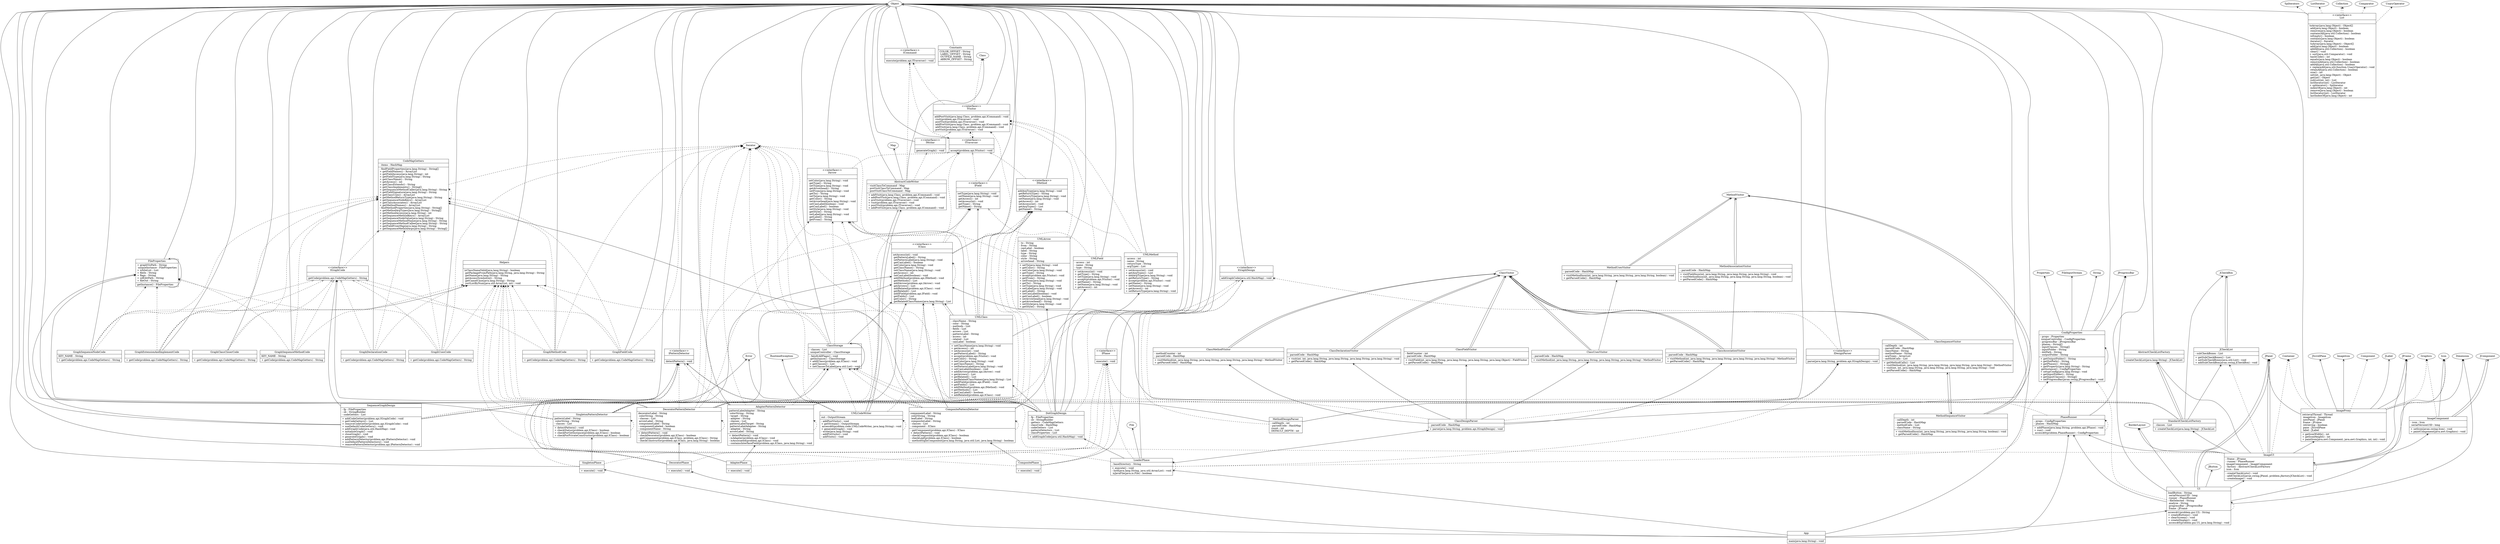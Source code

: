 digraph G{rankdir=BT;CodeMapGetters[ shape="record", color="", label="{CodeMapGetters|- items : HashMap\l|- findFieldProperties(java.lang.String) : String[]\l+ getFieldNames() : ArrayList\l+ getFieldAccess(java.lang.String) : int\l+ getFieldType(java.lang.String) : String\l+ getClassName() : String\l+ getAccess() : int\l+ getClassExtends() : String\l+ getClassImplements() : String[]\l+ getSequenceMethodCaller(java.lang.String) : String\l+ getFieldSignature(java.lang.String) : String\l+ getClassUses() : ArrayList\l+ getMethodReturnType(java.lang.String) : String\l+ getSequenceNodeKeys() : ArrayList\l+ getClassAssociates() : ArrayList\l+ getMethodNames() : ArrayList\l- findMethodProperties(java.lang.String) : String[]\l+ getMethodArgTypes(java.lang.String) : String[]\l+ getMethodAccess(java.lang.String) : int\l+ getSequenceMethodKeys() : ArrayList\l+ getSequenceNodeValue(java.lang.String) : String\l+ getSequenceMethodName(java.lang.String) : String\l+ getSequenceMethodCallee(java.lang.String) : String\l+ getFieldFromMap(java.lang.String) : String\l+ getSequenceMethodArgs(java.lang.String) : String[]\l}"];CodeMapGetters -> Object [arrowhead="onormal", style="solid", label="", color=""];CodeMapGetters -> CodeMapGetters [arrowhead="open", style="dashed", label="", color=""];CodeMapGetters -> Iterator [arrowhead="open", style="dashed", label="", color=""];IArrow[ shape="record", color="", label="{\<\<interface\>\>\nIArrow|| setColor(java.lang.String) : void\l getType() : String\l setType(java.lang.String) : void\l getArrowhead() : String\l setFrom(java.lang.String) : void\l getTo() : String\l setTo(java.lang.String) : void\l getColor() : String\l setArrowhead(java.lang.String) : void\l setCanLabel(boolean) : void\l getCanLabel() : boolean\l setStyle(java.lang.String) : void\l getStyle() : String\l setLabel(java.lang.String) : void\l getLabel() : String\l getFrom() : String\l}"];IArrow -> Object [arrowhead="onormal", style="solid", label="", color=""];IArrow -> ITraverser [arrowhead="onormal", style="dashed", label="", color=""];IClass[ shape="record", color="", label="{\<\<interface\>\>\nIClass|| setAccess(int) : void\l getPatternLabel() : String\l setPatternLabel(java.lang.String) : void\l getCanLabel() : boolean\l setColor(java.lang.String) : void\l getClassName() : String\l setClassName(java.lang.String) : void\l getAccess() : int\l setCanLabel(boolean) : void\l addIMethod(problem.api.IMethod) : void\l getMethods() : List\l addIArrow(problem.api.IArrow) : void\l getArrows() : List\l addRelated(problem.api.IClass) : void\l getRelated() : List\l addIField(problem.api.IField) : void\l getFields() : List\l getColor() : String\l getRelatedClassNames(java.lang.String) : List\l}"];IClass -> Object [arrowhead="onormal", style="solid", label="", color=""];IClass -> ITraverser [arrowhead="onormal", style="dashed", label="", color=""];IClass -> IMethod [arrowhead="open", style="dashed", label="", color=""];IClass -> IArrow [arrowhead="open", style="dashed", label="", color=""];IClass -> IClass [arrowhead="open", style="dashed", label="", color=""];IClass -> IField [arrowhead="open", style="dashed", label="", color=""];ICommand[ shape="record", color="", label="{\<\<interface\>\>\nICommand|| execute(problem.api.ITraverser) : void\l}"];ICommand -> Object [arrowhead="onormal", style="solid", label="", color=""];ICommand -> ITraverser [arrowhead="open", style="dashed", label="", color=""];IDesignParser[ shape="record", color="", label="{\<\<interface\>\>\nIDesignParser|| parse(java.lang.String,  problem.api.IGraphDesign) : void\l}"];IDesignParser -> Object [arrowhead="onormal", style="solid", label="", color=""];IDesignParser -> IGraphDesign [arrowhead="open", style="dashed", label="", color=""];IField[ shape="record", color="", label="{\<\<interface\>\>\nIField|| setType(java.lang.String) : void\l setName(java.lang.String) : void\l getAccess() : int\l setAccess(int) : void\l getType() : String\l getName() : String\l}"];IField -> Object [arrowhead="onormal", style="solid", label="", color=""];IField -> ITraverser [arrowhead="onormal", style="dashed", label="", color=""];IGraphCode[ shape="record", color="", label="{\<\<interface\>\>\nIGraphCode|| getCode(problem.api.CodeMapGetters) : String\l}"];IGraphCode -> Object [arrowhead="onormal", style="solid", label="", color=""];IGraphCode -> CodeMapGetters [arrowhead="open", style="dashed", label="", color=""];IGraphDesign[ shape="record", color="", label="{\<\<interface\>\>\nIGraphDesign|| addGraphCode(java.util.HashMap) : void\l}"];IGraphDesign -> Object [arrowhead="onormal", style="solid", label="", color=""];IMethod[ shape="record", color="", label="{\<\<interface\>\>\nIMethod|| addArgType(java.lang.String) : void\l getReturnType() : String\l setReturnType(java.lang.String) : void\l setName(java.lang.String) : void\l getAccess() : int\l setAccess(int) : void\l getArgTypes() : List\l getName() : String\l}"];IMethod -> Object [arrowhead="onormal", style="solid", label="", color=""];IMethod -> ITraverser [arrowhead="onormal", style="dashed", label="", color=""];IPatternDetector[ shape="record", color="", label="{\<\<interface\>\>\nIPatternDetector|| detectPattern() : void\l}"];IPatternDetector -> Object [arrowhead="onormal", style="solid", label="", color=""];IPhase[ shape="record", color="", label="{\<\<interface\>\>\nIPhase|| execute() : void\l}"];IPhase -> Object [arrowhead="onormal", style="solid", label="", color=""];ITraverser[ shape="record", color="", label="{\<\<interface\>\>\nITraverser|| accept(problem.api.IVisitor) : void\l}"];ITraverser -> Object [arrowhead="onormal", style="solid", label="", color=""];ITraverser -> IVisitor [arrowhead="open", style="dashed", label="", color=""];IVisitor[ shape="record", color="", label="{\<\<interface\>\>\nIVisitor|| addPostVisit(java.lang.Class,  problem.api.ICommand) : void\l visit(problem.api.ITraverser) : void\l postVisit(problem.api.ITraverser) : void\l addPreVisit(java.lang.Class,  problem.api.ICommand) : void\l addVisit(java.lang.Class,  problem.api.ICommand) : void\l preVisit(problem.api.ITraverser) : void\l}"];IVisitor -> Object [arrowhead="onormal", style="solid", label="", color=""];IVisitor -> Class [arrowhead="open", style="dashed", label="", color=""];IVisitor -> ICommand [arrowhead="open", style="dashed", label="", color=""];IVisitor -> ITraverser [arrowhead="open", style="dashed", label="", color=""];IWriter[ shape="record", color="", label="{\<\<interface\>\>\nIWriter|| generateGraph() : void\l}"];IWriter -> Object [arrowhead="onormal", style="solid", label="", color=""];IWriter -> IVisitor [arrowhead="onormal", style="dashed", label="", color=""];App[ shape="record", color="", label="{App|| main(java.lang.String) : void\l}"];App -> Object [arrowhead="onormal", style="solid", label="", color=""];App -> UI [arrowhead="open", style="solid", label="", color=""];App -> PhaseRunner [arrowhead="open", style="solid", label="", color=""];App -> DecoratorPhase [arrowhead="open", style="solid", label="", color=""];App -> LoaderPhase [arrowhead="open", style="solid", label="", color=""];App -> SingletonPhase [arrowhead="open", style="solid", label="", color=""];ClassDesignParser[ shape="record", color="", label="{ClassDesignParser|- parsedCode : HashMap\l|+ parse(java.lang.String,  problem.api.IGraphDesign) : void\l}"];ClassDesignParser -> Object [arrowhead="onormal", style="solid", label="", color=""];ClassDesignParser -> IDesignParser [arrowhead="onormal", style="dashed", label="", color=""];ClassDesignParser -> ClassUsesVisitor [arrowhead="open", style="solid", label="", color=""];ClassDesignParser -> ClassMethodVisitor [arrowhead="open", style="solid", label="", color=""];ClassDesignParser -> ClassDeclarationVisitor [arrowhead="open", style="solid", label="", color=""];ClassDesignParser -> ClassAssociationVisitor [arrowhead="open", style="solid", label="", color=""];ClassDesignParser -> ClassFieldVisitor [arrowhead="open", style="solid", label="", color=""];ClassDesignParser -> IGraphDesign [arrowhead="open", style="dashed", label="", color=""];ClassStorage[ shape="record", color="", label="{ClassStorage|- classes : List\l uniqueController : ClassStorage\l|- falsifyAllFlags() : void\l getInstance() : ClassStorage\l+ addIClass(problem.api.IClass) : void\l+ getClasses() : List\l+ setClassesToLabel(java.util.List) : void\l}"];ClassStorage -> Object [arrowhead="onormal", style="solid", label="", color=""];ClassStorage -> ClassStorage [arrowhead="open", style="solid", label="", color=""];ClassStorage -> IClass [arrowhead="open", style="solid", label="", color=""];ClassStorage -> IArrow [arrowhead="open", style="dashed", label="", color=""];ClassStorage -> Helpers [arrowhead="open", style="dashed", label="", color=""];ClassStorage -> Iterator [arrowhead="open", style="dashed", label="", color=""];AbstractCodeWriter[ shape="record", color="", label="{AbstractCodeWriter|- visitClassToCommand : Map\l- preVisitClassToCommand : Map\l- postVisitClassToCommand : Map\l|+ addVisit(java.lang.Class,  problem.api.ICommand) : void\l+ addPostVisit(java.lang.Class,  problem.api.ICommand) : void\l+ preVisit(problem.api.ITraverser) : void\l+ visit(problem.api.ITraverser) : void\l+ postVisit(problem.api.ITraverser) : void\l+ addPreVisit(java.lang.Class,  problem.api.ICommand) : void\l}"];AbstractCodeWriter -> Object [arrowhead="onormal", style="solid", label="", color=""];AbstractCodeWriter -> IWriter [arrowhead="onormal", style="dashed", label="", color=""];AbstractCodeWriter -> Map [arrowhead="open", style="solid", label="", color=""];AbstractCodeWriter -> Class [arrowhead="open", style="solid", label="", color=""];AbstractCodeWriter -> ICommand [arrowhead="open", style="dashed", label="", color=""];AbstractCodeWriter -> ITraverser [arrowhead="open", style="dashed", label="", color=""];GraphClassCloserCode[ shape="record", color="", label="{GraphClassCloserCode||+ getCode(problem.api.CodeMapGetters) : String\l}"];GraphClassCloserCode -> Object [arrowhead="onormal", style="solid", label="", color=""];GraphClassCloserCode -> IGraphCode [arrowhead="onormal", style="dashed", label="", color=""];GraphClassCloserCode -> CodeMapGetters [arrowhead="open", style="dashed", label="", color=""];GraphDeclarationCode[ shape="record", color="", label="{GraphDeclarationCode||+ getCode(problem.api.CodeMapGetters) : String\l}"];GraphDeclarationCode -> Object [arrowhead="onormal", style="solid", label="", color=""];GraphDeclarationCode -> IGraphCode [arrowhead="onormal", style="dashed", label="", color=""];GraphDeclarationCode -> CodeMapGetters [arrowhead="open", style="dashed", label="", color=""];GraphDeclarationCode -> Helpers [arrowhead="open", style="dashed", label="", color=""];GraphExtensionAndImplementCode[ shape="record", color="", label="{GraphExtensionAndImplementCode||+ getCode(problem.api.CodeMapGetters) : String\l}"];GraphExtensionAndImplementCode -> Object [arrowhead="onormal", style="solid", label="", color=""];GraphExtensionAndImplementCode -> IGraphCode [arrowhead="onormal", style="dashed", label="", color=""];GraphExtensionAndImplementCode -> CodeMapGetters [arrowhead="open", style="dashed", label="", color=""];GraphExtensionAndImplementCode -> FileProperties [arrowhead="open", style="dashed", label="", color=""];GraphExtensionAndImplementCode -> Helpers [arrowhead="open", style="dashed", label="", color=""];GraphFieldCode[ shape="record", color="", label="{GraphFieldCode||+ getCode(problem.api.CodeMapGetters) : String\l}"];GraphFieldCode -> Object [arrowhead="onormal", style="solid", label="", color=""];GraphFieldCode -> IGraphCode [arrowhead="onormal", style="dashed", label="", color=""];GraphFieldCode -> CodeMapGetters [arrowhead="open", style="dashed", label="", color=""];GraphFieldCode -> Helpers [arrowhead="open", style="dashed", label="", color=""];GraphFieldCode -> Iterator [arrowhead="open", style="dashed", label="", color=""];GraphMethodCode[ shape="record", color="", label="{GraphMethodCode||+ getCode(problem.api.CodeMapGetters) : String\l}"];GraphMethodCode -> Object [arrowhead="onormal", style="solid", label="", color=""];GraphMethodCode -> IGraphCode [arrowhead="onormal", style="dashed", label="", color=""];GraphMethodCode -> CodeMapGetters [arrowhead="open", style="dashed", label="", color=""];GraphMethodCode -> Helpers [arrowhead="open", style="dashed", label="", color=""];GraphMethodCode -> Iterator [arrowhead="open", style="dashed", label="", color=""];GraphSequenceMethodCode[ shape="record", color="", label="{GraphSequenceMethodCode| KEY_NAME : String\l|+ getCode(problem.api.CodeMapGetters) : String\l}"];GraphSequenceMethodCode -> Object [arrowhead="onormal", style="solid", label="", color=""];GraphSequenceMethodCode -> IGraphCode [arrowhead="onormal", style="dashed", label="", color=""];GraphSequenceMethodCode -> CodeMapGetters [arrowhead="open", style="dashed", label="", color=""];GraphSequenceMethodCode -> FileProperties [arrowhead="open", style="dashed", label="", color=""];GraphSequenceMethodCode -> Helpers [arrowhead="open", style="dashed", label="", color=""];GraphSequenceNodeCode[ shape="record", color="", label="{GraphSequenceNodeCode| KEY_NAME : String\l|+ getCode(problem.api.CodeMapGetters) : String\l}"];GraphSequenceNodeCode -> Object [arrowhead="onormal", style="solid", label="", color=""];GraphSequenceNodeCode -> IGraphCode [arrowhead="onormal", style="dashed", label="", color=""];GraphSequenceNodeCode -> CodeMapGetters [arrowhead="open", style="dashed", label="", color=""];GraphSequenceNodeCode -> FileProperties [arrowhead="open", style="dashed", label="", color=""];GraphSequenceNodeCode -> Helpers [arrowhead="open", style="dashed", label="", color=""];GraphUsesCode[ shape="record", color="", label="{GraphUsesCode||+ getCode(problem.api.CodeMapGetters) : String\l}"];GraphUsesCode -> Object [arrowhead="onormal", style="solid", label="", color=""];GraphUsesCode -> IGraphCode [arrowhead="onormal", style="dashed", label="", color=""];GraphUsesCode -> CodeMapGetters [arrowhead="open", style="dashed", label="", color=""];GraphUsesCode -> FileProperties [arrowhead="open", style="dashed", label="", color=""];GraphUsesCode -> Helpers [arrowhead="open", style="dashed", label="", color=""];GraphUsesCode -> Iterator [arrowhead="open", style="dashed", label="", color=""];UMLCodeWriter[ shape="record", color="", label="{UMLCodeWriter| out : OutputStream\l|- addPostVisits() : void\l+ getStream() : OutputStream\l access$0(problem.code.UMLCodeWriter,  java.lang.String) : void\l+ generateGraph() : void\l- write(java.lang.String) : void\l- addPreVisits() : void\l- addVisits() : void\l}"];UMLCodeWriter -> AbstractCodeWriter [arrowhead="onormal", style="solid", label="", color=""];UMLCodeWriter -> AbstractCodeWriter [arrowhead="open", style="solid", label="", color=""];UMLCodeWriter -> RuntimeException [arrowhead="open", style="solid", label="", color=""];UMLCodeWriter -> UMLCodeWriter [arrowhead="open", style="dashed", label="", color=""];UMLCodeWriter -> ClassStorage [arrowhead="open", style="dashed", label="", color=""];UMLCodeWriter -> IClass [arrowhead="open", style="dashed", label="", color=""];UMLCodeWriter -> Iterator [arrowhead="open", style="dashed", label="", color=""];ConfigProperties[ shape="record", color="", label="{ConfigProperties|- props : Properties\l uniqueController : ConfigProperties\l- progressBar : JProgressBar\l- phases : String[]\l- inputClasses : String[]\l- inputFolder : String\l- dotPath : String\l- outputFolder : String\l|+ getOutputFolder() : String\l+ getDotPath() : String\l+ getPhases() : String[]\l+ getProperty(java.lang.String) : String\l getInstance() : ConfigProperties\l+ setupConfig(java.lang.String) : void\l+ getInputFolder() : String\l+ getInputClasses() : String[]\l+ setProgressBar(javax.swing.JProgressBar) : void\l}"];ConfigProperties -> Object [arrowhead="onormal", style="solid", label="", color=""];ConfigProperties -> String[] [arrowhead="open", style="solid", label="", color=""];ConfigProperties -> Properties [arrowhead="open", style="solid", label="", color=""];ConfigProperties -> ConfigProperties [arrowhead="open", style="solid", label="", color=""];ConfigProperties -> FileInputStream [arrowhead="open", style="solid", label="", color=""];ConfigProperties -> JProgressBar [arrowhead="open", style="solid", label="", color=""];Constants[ shape="record", color="", label="{Constants| COLOR_OFFSET : String\l LABEL_OFFSET : String\l OUTFILE_NAME : String\l ARROW_OFFSET : String\l|}"];Constants -> Object [arrowhead="onormal", style="solid", label="", color=""];DotGraphDesign[ shape="record", color="", label="{DotGraphDesign|- fp : FileProperties\l- sb : StringBuilder\l- getters : CodeMapGetters\l- classCode : HashMap\l- codeGetters : List\l- patternDetectors : List\l- classProperties : List\l|+ addGraphCode(java.util.HashMap) : void\l}"];DotGraphDesign -> Object [arrowhead="onormal", style="solid", label="", color=""];DotGraphDesign -> IGraphDesign [arrowhead="onormal", style="dashed", label="", color=""];DotGraphDesign -> UMLArrow [arrowhead="open", style="solid", label="", color=""];DotGraphDesign -> CodeMapGetters [arrowhead="open", style="solid", label="", color=""];DotGraphDesign -> FileProperties [arrowhead="open", style="solid", label="", color=""];DotGraphDesign -> UMLMethod [arrowhead="open", style="solid", label="", color=""];DotGraphDesign -> UMLField [arrowhead="open", style="solid", label="", color=""];DotGraphDesign -> UMLClass [arrowhead="open", style="solid", label="", color=""];DotGraphDesign -> IGraphCode [arrowhead="open", style="solid", label="", color=""];DotGraphDesign -> IPatternDetector [arrowhead="open", style="solid", label="", color=""];DotGraphDesign -> IMethod [arrowhead="open", style="dashed", label="", color=""];DotGraphDesign -> Helpers [arrowhead="open", style="dashed", label="", color=""];DotGraphDesign -> ClassStorage [arrowhead="open", style="dashed", label="", color=""];DotGraphDesign -> IClass [arrowhead="open", style="dashed", label="", color=""];DotGraphDesign -> Iterator [arrowhead="open", style="dashed", label="", color=""];FileProperties[ shape="record", color="", label="{FileProperties|+ graphVizPath : String\l uniqueInstance : FileProperties\l+ whiteList : List\l+ fileIn : String\l+ flags : String\l+ sdEditPath : String\l+ fileOut : String\l| getInstance() : FileProperties\l}"];FileProperties -> Object [arrowhead="onormal", style="solid", label="", color=""];FileProperties -> FileProperties [arrowhead="open", style="solid", label="", color=""];UMLArrow[ shape="record", color="", label="{UMLArrow|- to : String\l- from : String\l- canLabel : boolean\l- label : String\l- type : String\l- color : String\l- style : String\l- arrowhead : String\l|+ setTo(java.lang.String) : void\l+ getColor() : String\l+ setColor(java.lang.String) : void\l+ getType() : String\l+ accept(problem.api.IVisitor) : void\l+ getFrom() : String\l+ setFrom(java.lang.String) : void\l+ getTo() : String\l+ setType(java.lang.String) : void\l+ setLabel(java.lang.String) : void\l+ getLabel() : String\l+ setCanLabel(boolean) : void\l+ getCanLabel() : boolean\l+ setArrowhead(java.lang.String) : void\l+ getArrowhead() : String\l+ setStyle(java.lang.String) : void\l+ getStyle() : String\l}"];UMLArrow -> Object [arrowhead="onormal", style="solid", label="", color=""];UMLArrow -> IArrow [arrowhead="onormal", style="dashed", label="", color=""];UMLArrow -> IVisitor [arrowhead="open", style="dashed", label="", color=""];UMLClass[ shape="record", color="", label="{UMLClass|- className : String\l- color : String\l- methods : List\l- fields : List\l- arrows : List\l- patternLabel : String\l- access : int\l- related : List\l- canLabel : boolean\l|+ setClassName(java.lang.String) : void\l+ getAccess() : int\l+ setAccess(int) : void\l+ getPatternLabel() : String\l+ accept(problem.api.IVisitor) : void\l+ getColor() : String\l+ setColor(java.lang.String) : void\l+ getClassName() : String\l+ setPatternLabel(java.lang.String) : void\l+ setCanLabel(boolean) : void\l+ addIArrow(problem.api.IArrow) : void\l+ getArrows() : List\l+ getRelated() : List\l+ getRelatedClassNames(java.lang.String) : List\l+ addIField(problem.api.IField) : void\l+ getFields() : List\l+ addIMethod(problem.api.IMethod) : void\l+ getMethods() : List\l+ getCanLabel() : boolean\l+ addRelated(problem.api.IClass) : void\l}"];UMLClass -> Object [arrowhead="onormal", style="solid", label="", color=""];UMLClass -> IClass [arrowhead="onormal", style="dashed", label="", color=""];UMLClass -> IMethod [arrowhead="open", style="solid", label="", color=""];UMLClass -> IField [arrowhead="open", style="solid", label="", color=""];UMLClass -> IArrow [arrowhead="open", style="solid", label="", color=""];UMLClass -> IClass [arrowhead="open", style="solid", label="", color=""];UMLClass -> IVisitor [arrowhead="open", style="dashed", label="", color=""];UMLClass -> Iterator [arrowhead="open", style="dashed", label="", color=""];UMLField[ shape="record", color="", label="{UMLField|- access : int\l- name : String\l- type : String\l|+ setAccess(int) : void\l+ getType() : String\l+ setType(java.lang.String) : void\l+ accept(problem.api.IVisitor) : void\l+ getName() : String\l+ setName(java.lang.String) : void\l+ getAccess() : int\l}"];UMLField -> Object [arrowhead="onormal", style="solid", label="", color=""];UMLField -> IField [arrowhead="onormal", style="dashed", label="", color=""];UMLField -> IVisitor [arrowhead="open", style="dashed", label="", color=""];UMLMethod[ shape="record", color="", label="{UMLMethod|- access : int\l- name : String\l- returnType : String\l- argTypes : List\l|+ setAccess(int) : void\l+ getArgTypes() : List\l+ addArgType(java.lang.String) : void\l+ getReturnType() : String\l+ accept(problem.api.IVisitor) : void\l+ getName() : String\l+ setName(java.lang.String) : void\l+ getAccess() : int\l+ setReturnType(java.lang.String) : void\l}"];UMLMethod -> Object [arrowhead="onormal", style="solid", label="", color=""];UMLMethod -> IMethod [arrowhead="onormal", style="dashed", label="", color=""];UMLMethod -> IVisitor [arrowhead="open", style="dashed", label="", color=""];ImageUI[ shape="record", color="", label="{ImageUI|- frame : JFrame\l- runner : PhaseRunner\l imageComponent : ImageComponent\l- factory : AbstractCheckListFactory\l icon : Icon\l|- createCheckLists() : void\l- addCheckList(javax.swing.JPanel,  problem.jfactory.JCheckList) : void\l- createImage() : void\l}"];ImageUI -> JPanel [arrowhead="onormal", style="solid", label="", color=""];ImageUI -> Icon [arrowhead="open", style="solid", label="", color=""];ImageUI -> JFrame [arrowhead="open", style="solid", label="", color=""];ImageUI -> ImageComponent [arrowhead="open", style="solid", label="", color=""];ImageUI -> BorderLayout [arrowhead="open", style="solid", label="", color=""];ImageUI -> JPanel [arrowhead="open", style="solid", label="", color=""];ImageUI -> PhaseRunner [arrowhead="open", style="solid", label="", color=""];ImageUI -> ImageProxy [arrowhead="open", style="solid", label="", color=""];ImageUI -> StandardCheckListFactory [arrowhead="open", style="solid", label="", color=""];ImageUI -> AbstractCheckListFactory [arrowhead="open", style="solid", label="", color=""];ImageUI -> JCheckList [arrowhead="open", style="dashed", label="", color=""];ImageUI -> ImageUI [arrowhead="open", style="dashed", label="", color=""];ImageUI -> Container [arrowhead="open", style="dashed", label="", color=""];ImageUI -> Iterator [arrowhead="open", style="dashed", label="", color=""];UI[ shape="record", color="", label="{UI| loadButton : String\l serialVersionUID : long\l runner : PhaseRunner\l- fileSelected : String\l analyze : String\l progressBar : JProgressBar\l frame : JFrame\l| access$1(problem.gui.UI) : String\l+ createButtons() : void\l+ clearScreen() : void\l+ createDisplay() : void\l access$0(problem.gui.UI,  java.lang.String) : void\l}"];UI -> JPanel [arrowhead="onormal", style="solid", label="", color=""];UI -> JButton [arrowhead="open", style="solid", label="", color=""];UI -> JFrame [arrowhead="open", style="solid", label="", color=""];UI -> BorderLayout [arrowhead="open", style="solid", label="", color=""];UI -> JPanel [arrowhead="open", style="solid", label="", color=""];UI -> JProgressBar [arrowhead="open", style="solid", label="", color=""];UI -> Dimension [arrowhead="open", style="solid", label="", color=""];UI -> PhaseRunner [arrowhead="open", style="solid", label="", color=""];UI -> ImageUI [arrowhead="open", style="solid", label="", color=""];UI -> UI [arrowhead="open", style="dashed", label="", color=""];UI -> ConfigProperties [arrowhead="open", style="dashed", label="", color=""];Helpers[ shape="record", color="", label="{Helpers|| isClassNameValid(java.lang.String) : boolean\l getPackageFromPath(java.lang.String,  java.lang.String) : String\l getName(java.lang.String) : String\l getAccessSymbol(int) : String\l getCamelCase(java.lang.String) : String\l sortListByNum(java.util.ArrayList,  int) : void\l}"];Helpers -> Object [arrowhead="onormal", style="solid", label="", color=""];ImageComponent[ shape="record", color="", label="{ImageComponent|- icon : Icon\l serialVersionUID : long\l|+ setIcon(javax.swing.Icon) : void\l+ paintComponent(java.awt.Graphics) : void\l}"];ImageComponent -> JComponent [arrowhead="onormal", style="solid", label="", color=""];ImageComponent -> JComponent [arrowhead="open", style="solid", label="", color=""];ImageComponent -> Icon [arrowhead="open", style="solid", label="", color=""];ImageComponent -> Graphics [arrowhead="open", style="dashed", label="", color=""];ImageProxy[ shape="record", color="", label="{ImageProxy| retrievalThread : Thread\l imageIcon : ImageIcon\l newPanel : JPanel\l frame : JFrame\l retrieving : boolean\l pane : JScrollPane\l label : JLabel\l|+ getIconWidth() : int\l+ getIconHeight() : int\l+ paintIcon(java.awt.Component,  java.awt.Graphics,  int,  int) : void\l}"];ImageProxy -> Object [arrowhead="onormal", style="solid", label="", color=""];ImageProxy -> Icon [arrowhead="onormal", style="dashed", label="", color=""];ImageProxy -> JLabel [arrowhead="open", style="solid", label="", color=""];ImageProxy -> JPanel [arrowhead="open", style="solid", label="", color=""];ImageProxy -> JFrame [arrowhead="open", style="solid", label="", color=""];ImageProxy -> JScrollPane [arrowhead="open", style="solid", label="", color=""];ImageProxy -> Dimension [arrowhead="open", style="solid", label="", color=""];ImageProxy -> ImageIcon [arrowhead="open", style="solid", label="", color=""];ImageProxy -> Component [arrowhead="open", style="dashed", label="", color=""];ImageProxy -> Graphics [arrowhead="open", style="dashed", label="", color=""];ImageProxy -> Container [arrowhead="open", style="dashed", label="", color=""];AbstractCheckListFactory[ shape="record", color="", label="{AbstractCheckListFactory|| createCheckList(java.lang.String) : JCheckList\l}"];AbstractCheckListFactory -> Object [arrowhead="onormal", style="solid", label="", color=""];JCheckList[ shape="record", color="", label="{JCheckList|- subCheckBoxes : List\l|+ getSubCheckBoxes() : List\l+ setSubCheckBoxes(java.util.List) : void\l+ addSubCheckBox(javax.swing.JCheckBox) : void\l}"];JCheckList -> JCheckBox [arrowhead="onormal", style="solid", label="", color=""];JCheckList -> JCheckBox [arrowhead="open", style="solid", label="", color=""];StandardCheckListFactory[ shape="record", color="", label="{StandardCheckListFactory|- classes : List\l|+ createCheckList(java.lang.String) : JCheckList\l}"];StandardCheckListFactory -> AbstractCheckListFactory [arrowhead="onormal", style="solid", label="", color=""];StandardCheckListFactory -> JCheckBox [arrowhead="open", style="solid", label="", color=""];StandardCheckListFactory -> AbstractCheckListFactory [arrowhead="open", style="solid", label="", color=""];StandardCheckListFactory -> JCheckList [arrowhead="open", style="solid", label="", color=""];StandardCheckListFactory -> IClass [arrowhead="open", style="solid", label="", color=""];StandardCheckListFactory -> ClassStorage [arrowhead="open", style="dashed", label="", color=""];StandardCheckListFactory -> Helpers [arrowhead="open", style="dashed", label="", color=""];StandardCheckListFactory -> Iterator [arrowhead="open", style="dashed", label="", color=""];MethodDesignParser[ shape="record", color="", label="{MethodDesignParser|- callDepth : int\l- parsedCode : HashMap\l count : int\l DEFAULT_DEPTH : int\l|+ parse(java.lang.String,  problem.api.IGraphDesign) : void\l+ getParsedCode() : HashMap\l <clinit>() : void\l}"];MethodDesignParser -> Object [arrowhead="onormal", style="solid", label="", color=""];MethodDesignParser -> IDesignParser [arrowhead="onormal", style="dashed", label="", color=""];MethodDesignParser -> Error [arrowhead="open", style="solid", label="", color=""];MethodDesignParser -> IGraphDesign [arrowhead="open", style="dashed", label="", color=""];AdapterPatternDetector[ shape="record", color="", label="{AdapterPatternDetector| patternLabelAdapter : String\l colorString : String\l- target : String\l- adapter : String\l- classes : List\l patternLabelTarget : String\l patternLabelAdaptee : String\l- adaptee : String\l arrowLabel : String\l|+ detectPattern() : void\l- isAdapter(problem.api.IClass) : void\l- isAssociated(problem.api.IClass) : void\l- containsInterfaceField(problem.api.IClass,  java.lang.String) : void\l}"];AdapterPatternDetector -> Object [arrowhead="onormal", style="solid", label="", color=""];AdapterPatternDetector -> IPatternDetector [arrowhead="onormal", style="dashed", label="", color=""];AdapterPatternDetector -> IClass [arrowhead="open", style="solid", label="", color=""];AdapterPatternDetector -> IArrow [arrowhead="open", style="dashed", label="", color=""];AdapterPatternDetector -> IField [arrowhead="open", style="dashed", label="", color=""];AdapterPatternDetector -> AdapterPatternDetector [arrowhead="open", style="dashed", label="", color=""];AdapterPatternDetector -> Helpers [arrowhead="open", style="dashed", label="", color=""];AdapterPatternDetector -> ClassStorage [arrowhead="open", style="dashed", label="", color=""];AdapterPatternDetector -> Iterator [arrowhead="open", style="dashed", label="", color=""];CompositePatternDetector[ shape="record", color="", label="{CompositePatternDetector| componentLabel : String\l colorString : String\l leafLabel : String\l compositeLabel : String\l- classes : List\l- component : IClass\l|- getComponent(problem.api.IClass) : IClass\l+ detectPattern() : void\l- checkComposite(problem.api.IClass) : boolean\l- checkLeaf(problem.api.IClass) : boolean\l- methodSigInComponent(java.lang.String,  java.util.List,  java.lang.String) : boolean\l}"];CompositePatternDetector -> Object [arrowhead="onormal", style="solid", label="", color=""];CompositePatternDetector -> IPatternDetector [arrowhead="onormal", style="dashed", label="", color=""];CompositePatternDetector -> IClass [arrowhead="open", style="solid", label="", color=""];CompositePatternDetector -> Helpers [arrowhead="open", style="dashed", label="", color=""];CompositePatternDetector -> IMethod [arrowhead="open", style="dashed", label="", color=""];CompositePatternDetector -> ClassStorage [arrowhead="open", style="dashed", label="", color=""];CompositePatternDetector -> CompositePatternDetector [arrowhead="open", style="dashed", label="", color=""];CompositePatternDetector -> Iterator [arrowhead="open", style="dashed", label="", color=""];DecoratorPatternDetector[ shape="record", color="", label="{DecoratorPatternDetector| decoratorLabel : String\l colorString : String\l- classes : List\l arrowLabel : String\l componentLabel : String\l- componentLabeled : boolean\l- componentName : String\l|+ detectPattern() : void\l- checkDecorator(problem.api.IClass) : boolean\l- getComponent(problem.api.IClass,  problem.api.IClass) : String\l- checkConstructor(problem.api.IClass,  java.lang.String) : boolean\l}"];DecoratorPatternDetector -> Object [arrowhead="onormal", style="solid", label="", color=""];DecoratorPatternDetector -> IPatternDetector [arrowhead="onormal", style="dashed", label="", color=""];DecoratorPatternDetector -> IClass [arrowhead="open", style="solid", label="", color=""];DecoratorPatternDetector -> IArrow [arrowhead="open", style="dashed", label="", color=""];DecoratorPatternDetector -> Helpers [arrowhead="open", style="dashed", label="", color=""];DecoratorPatternDetector -> IMethod [arrowhead="open", style="dashed", label="", color=""];DecoratorPatternDetector -> DecoratorPatternDetector [arrowhead="open", style="dashed", label="", color=""];DecoratorPatternDetector -> ClassStorage [arrowhead="open", style="dashed", label="", color=""];DecoratorPatternDetector -> Iterator [arrowhead="open", style="dashed", label="", color=""];SingletonPatternDetector[ shape="record", color="", label="{SingletonPatternDetector| patternLabel : String\l colorString : String\l- classes : List\l|+ detectPattern() : void\l+ checkStatus(problem.api.IClass) : boolean\l+ checkForGetInstance(problem.api.IClass) : boolean\l+ checkForPrivateConstructor(problem.api.IClass) : boolean\l}"];SingletonPatternDetector -> Object [arrowhead="onormal", style="solid", label="", color=""];SingletonPatternDetector -> IPatternDetector [arrowhead="onormal", style="dashed", label="", color=""];SingletonPatternDetector -> IClass [arrowhead="open", style="solid", label="", color=""];SingletonPatternDetector -> ClassStorage [arrowhead="open", style="dashed", label="", color=""];SingletonPatternDetector -> IField [arrowhead="open", style="dashed", label="", color=""];SingletonPatternDetector -> SingletonPatternDetector [arrowhead="open", style="dashed", label="", color=""];SingletonPatternDetector -> Helpers [arrowhead="open", style="dashed", label="", color=""];SingletonPatternDetector -> IMethod [arrowhead="open", style="dashed", label="", color=""];SingletonPatternDetector -> Iterator [arrowhead="open", style="dashed", label="", color=""];AdapterPhase[ shape="record", color="", label="{AdapterPhase||+ execute() : void\l}"];AdapterPhase -> Object [arrowhead="onormal", style="solid", label="", color=""];AdapterPhase -> IPhase [arrowhead="onormal", style="dashed", label="", color=""];AdapterPhase -> AdapterPatternDetector [arrowhead="open", style="solid", label="", color=""];AdapterPhase -> IPatternDetector [arrowhead="open", style="dashed", label="", color=""];CompositePhase[ shape="record", color="", label="{CompositePhase||+ execute() : void\l}"];CompositePhase -> Object [arrowhead="onormal", style="solid", label="", color=""];CompositePhase -> IPhase [arrowhead="onormal", style="dashed", label="", color=""];CompositePhase -> CompositePatternDetector [arrowhead="open", style="solid", label="", color=""];CompositePhase -> IPatternDetector [arrowhead="open", style="dashed", label="", color=""];DecoratorPhase[ shape="record", color="", label="{DecoratorPhase||+ execute() : void\l}"];DecoratorPhase -> Object [arrowhead="onormal", style="solid", label="", color=""];DecoratorPhase -> IPhase [arrowhead="onormal", style="dashed", label="", color=""];DecoratorPhase -> DecoratorPatternDetector [arrowhead="open", style="solid", label="", color=""];DecoratorPhase -> IPatternDetector [arrowhead="open", style="dashed", label="", color=""];LoaderPhase[ shape="record", color="", label="{LoaderPhase|- baseDirectory : String\l|+ execute() : void\l- listf(java.lang.String,  java.util.ArrayList) : void\l isJavaFile(java.io.File) : boolean\l}"];LoaderPhase -> Object [arrowhead="onormal", style="solid", label="", color=""];LoaderPhase -> IPhase [arrowhead="onormal", style="dashed", label="", color=""];LoaderPhase -> DotGraphDesign [arrowhead="open", style="solid", label="", color=""];LoaderPhase -> ClassDesignParser [arrowhead="open", style="solid", label="", color=""];LoaderPhase -> File [arrowhead="open", style="solid", label="", color=""];LoaderPhase -> LoaderPhase [arrowhead="open", style="dashed", label="", color=""];LoaderPhase -> Helpers [arrowhead="open", style="dashed", label="", color=""];LoaderPhase -> IDesignParser [arrowhead="open", style="dashed", label="", color=""];LoaderPhase -> ConfigProperties [arrowhead="open", style="dashed", label="", color=""];SingletonPhase[ shape="record", color="", label="{SingletonPhase||+ execute() : void\l}"];SingletonPhase -> Object [arrowhead="onormal", style="solid", label="", color=""];SingletonPhase -> IPhase [arrowhead="onormal", style="dashed", label="", color=""];SingletonPhase -> SingletonPatternDetector [arrowhead="open", style="solid", label="", color=""];SingletonPhase -> IPatternDetector [arrowhead="open", style="dashed", label="", color=""];PhaseRunner[ shape="record", color="", label="{PhaseRunner|- props : ConfigProperties\l- phases : HashMap\l|+ addPhase(java.lang.String,  problem.api.IPhase) : void\l+ run() : void\l access$0(problem.PhaseRunner) : ConfigProperties\l}"];PhaseRunner -> Object [arrowhead="onormal", style="solid", label="", color=""];PhaseRunner -> ConfigProperties [arrowhead="open", style="solid", label="", color=""];PhaseRunner -> IPhase [arrowhead="open", style="dashed", label="", color=""];PhaseRunner -> PhaseRunner [arrowhead="open", style="dashed", label="", color=""];SequenceGraphDesign[ shape="record", color="", label="{SequenceGraphDesign|- fp : FileProperties\l- sb : StringBuilder\l- codeGetters : List\l|+ addCodeGetter(problem.api.IGraphCode) : void\l+ getCodeGetters() : List\l+ removeCodeGetter(problem.api.IGraphCode) : void\l+ useDefaultCodeGetters() : void\l+ addGraphCode(java.util.HashMap) : void\l+ initializeGraph() : void\l+ closeGraph() : void\l+ generateGraph() : void\l+ addPatternDetector(problem.api.IPatternDetector) : void\l+ useDefaultPatternDetectors() : void\l+ removePatternDetector(problem.api.IPatternDetector) : void\l}"];SequenceGraphDesign -> Object [arrowhead="onormal", style="solid", label="", color=""];SequenceGraphDesign -> IGraphDesign [arrowhead="onormal", style="dashed", label="", color=""];SequenceGraphDesign -> Error [arrowhead="open", style="solid", label="", color=""];SequenceGraphDesign -> FileProperties [arrowhead="open", style="solid", label="", color=""];SequenceGraphDesign -> IGraphCode [arrowhead="open", style="solid", label="", color=""];SequenceGraphDesign -> IPatternDetector [arrowhead="open", style="dashed", label="", color=""];ClassAssociationVisitor[ shape="record", color="", label="{ClassAssociationVisitor|- parsedCode : HashMap\l|+ visitMethod(int,  java.lang.String,  java.lang.String,  java.lang.String,  java.lang.String) : MethodVisitor\l+ getParsedCode() : HashMap\l}"];ClassAssociationVisitor -> ClassVisitor [arrowhead="onormal", style="solid", label="", color=""];ClassAssociationVisitor -> MethodAssociationVisitor [arrowhead="open", style="solid", label="", color=""];ClassAssociationVisitor -> ClassVisitor [arrowhead="open", style="solid", label="", color=""];ClassDeclarationVisitor[ shape="record", color="", label="{ClassDeclarationVisitor|- parsedCode : HashMap\l|+ visit(int,  int,  java.lang.String,  java.lang.String,  java.lang.String,  java.lang.String) : void\l+ getParsedCode() : HashMap\l}"];ClassDeclarationVisitor -> ClassVisitor [arrowhead="onormal", style="solid", label="", color=""];ClassDeclarationVisitor -> ClassVisitor [arrowhead="open", style="solid", label="", color=""];ClassFieldVisitor[ shape="record", color="", label="{ClassFieldVisitor|- fieldCounter : int\l- parsedCode : HashMap\l|+ visitField(int,  java.lang.String,  java.lang.String,  java.lang.String,  java.lang.Object) : FieldVisitor\l+ getParsedCode() : HashMap\l}"];ClassFieldVisitor -> ClassVisitor [arrowhead="onormal", style="solid", label="", color=""];ClassFieldVisitor -> ClassVisitor [arrowhead="open", style="solid", label="", color=""];ClassMethodVisitor[ shape="record", color="", label="{ClassMethodVisitor|- methodCounter : int\l- parsedCode : HashMap\l|+ visitMethod(int,  java.lang.String,  java.lang.String,  java.lang.String,  java.lang.String) : MethodVisitor\l+ getParsedCode() : HashMap\l}"];ClassMethodVisitor -> ClassVisitor [arrowhead="onormal", style="solid", label="", color=""];ClassMethodVisitor -> ClassVisitor [arrowhead="open", style="solid", label="", color=""];ClassSequenceVisitor[ shape="record", color="", label="{ClassSequenceVisitor|- callDepth : int\l- parsedCode : HashMap\l- className : String\l- methodName : String\l- argTypes : ArrayList\l- methodCalls : List\l|+ getMethodCalls() : List\l+ visitMethod(int,  java.lang.String,  java.lang.String,  java.lang.String,  java.lang.String) : MethodVisitor\l+ visit(int,  int,  java.lang.String,  java.lang.String,  java.lang.String,  java.lang.String) : void\l+ getParsedCode() : HashMap\l}"];ClassSequenceVisitor -> ClassVisitor [arrowhead="onormal", style="solid", label="", color=""];ClassSequenceVisitor -> MethodSequenceVisitor [arrowhead="open", style="solid", label="", color=""];ClassSequenceVisitor -> ClassVisitor [arrowhead="open", style="solid", label="", color=""];ClassUsesVisitor[ shape="record", color="", label="{ClassUsesVisitor|- parsedCode : HashMap\l|+ visitMethod(int,  java.lang.String,  java.lang.String,  java.lang.String,  java.lang.String) : MethodVisitor\l}"];ClassUsesVisitor -> ClassVisitor [arrowhead="onormal", style="solid", label="", color=""];ClassUsesVisitor -> ClassVisitor [arrowhead="open", style="solid", label="", color=""];ClassUsesVisitor -> MethodUsesVisitor [arrowhead="open", style="solid", label="", color=""];MethodAssociationVisitor[ shape="record", color="", label="{MethodAssociationVisitor|- parsedCode : HashMap\l|+ visitFieldInsn(int,  java.lang.String,  java.lang.String,  java.lang.String) : void\l+ visitMethodInsn(int,  java.lang.String,  java.lang.String,  java.lang.String,  boolean) : void\l+ getParsedCode() : HashMap\l}"];MethodAssociationVisitor -> MethodVisitor [arrowhead="onormal", style="solid", label="", color=""];MethodAssociationVisitor -> MethodVisitor [arrowhead="open", style="solid", label="", color=""];MethodSequenceVisitor[ shape="record", color="", label="{MethodSequenceVisitor|- callDepth : int\l- parsedCode : HashMap\l- methodCalls : List\l- className : String\l|+ visitMethodInsn(int,  java.lang.String,  java.lang.String,  java.lang.String,  boolean) : void\l+ getParsedCode() : HashMap\l}"];MethodSequenceVisitor -> MethodVisitor [arrowhead="onormal", style="solid", label="", color=""];MethodSequenceVisitor -> ClassSequenceVisitor [arrowhead="open", style="solid", label="", color=""];MethodSequenceVisitor -> MethodVisitor [arrowhead="open", style="solid", label="", color=""];MethodUsesVisitor[ shape="record", color="", label="{MethodUsesVisitor|- parsedCode : HashMap\l|+ visitMethodInsn(int,  java.lang.String,  java.lang.String,  java.lang.String,  boolean) : void\l+ getParsedCode() : HashMap\l}"];MethodUsesVisitor -> MethodVisitor [arrowhead="onormal", style="solid", label="", color=""];MethodUsesVisitor -> MethodVisitor [arrowhead="open", style="solid", label="", color=""];List[ shape="record", color="", label="{\<\<interface\>\>\nList|| toArray(java.lang.Object) : Object[]\l add(java.lang.Object) : boolean\l remove(java.lang.Object) : boolean\l containsAll(java.util.Collection) : boolean\l isEmpty() : boolean\l contains(java.lang.Object) : boolean\l iterator() : Iterator\l toArray(java.lang.Object) : Object[]\l add(java.lang.Object) : boolean\l addAll(java.util.Collection) : boolean\l clear() : void\l+ sort(java.util.Comparator) : void\l hashCode() : int\l equals(java.lang.Object) : boolean\l removeAll(java.util.Collection) : boolean\l addAll(java.util.Collection) : boolean\l+ replaceAll(java.util.function.UnaryOperator) : void\l retainAll(java.util.Collection) : boolean\l size() : int\l set(int,  java.lang.Object) : Object\l get(int) : Object\l subList(int,  int) : List\l listIterator(int) : ListIterator\l+ spliterator() : Spliterator\l indexOf(java.lang.Object) : int\l remove(java.lang.Object) : boolean\l listIterator(int) : ListIterator\l lastIndexOf(java.lang.Object) : int\l}"];List -> Object [arrowhead="onormal", style="solid", label="", color=""];List -> Collection [arrowhead="onormal", style="dashed", label="", color=""];List -> Collection [arrowhead="open", style="dashed", label="", color=""];List -> Comparator [arrowhead="open", style="dashed", label="", color=""];List -> UnaryOperator [arrowhead="open", style="dashed", label="", color=""];List -> Spliterators [arrowhead="open", style="dashed", label="", color=""];List -> ListIterator [arrowhead="open", style="dashed", label="", color=""];}